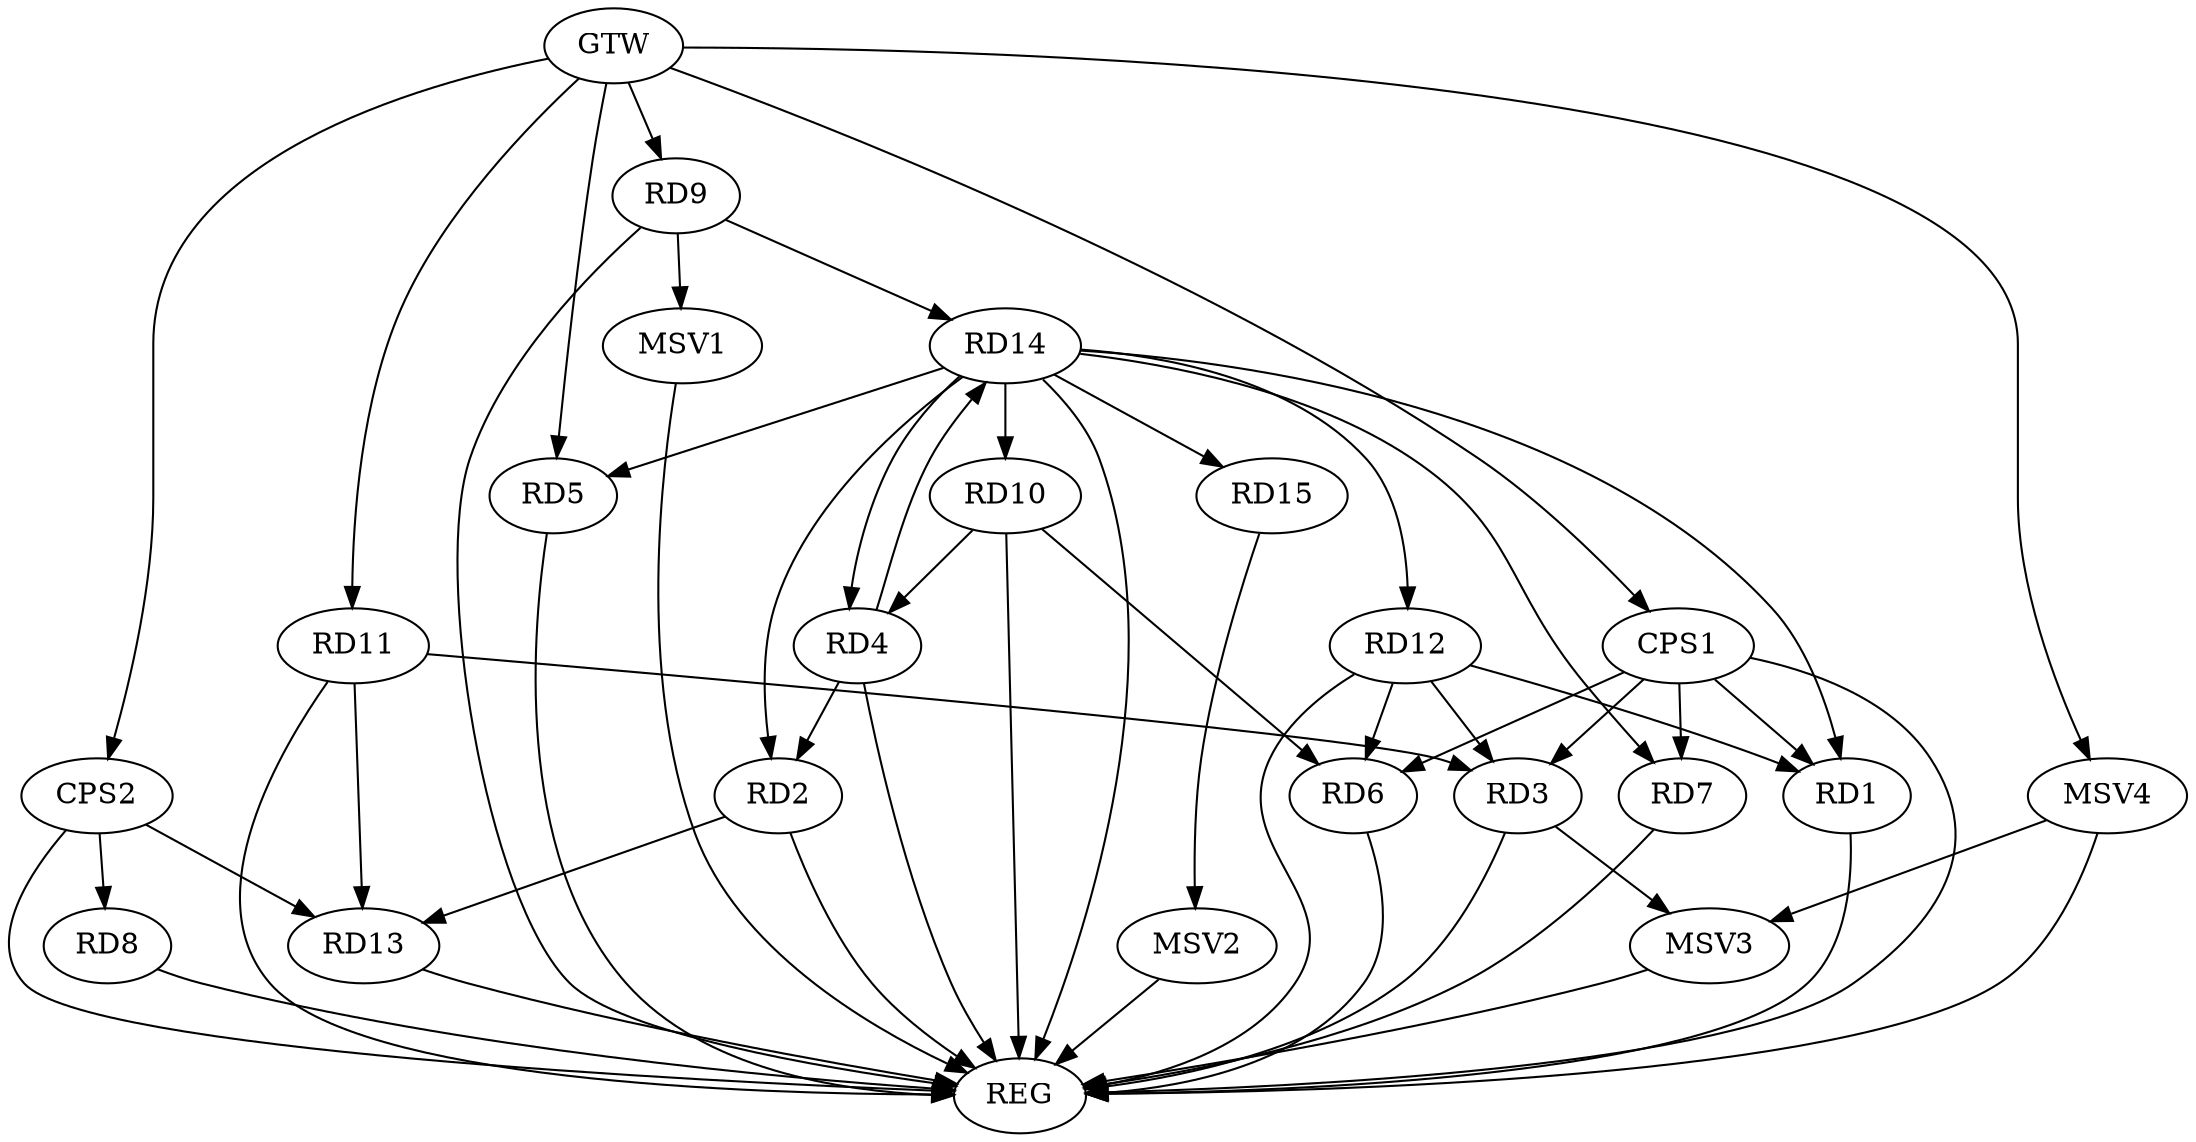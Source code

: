 strict digraph G {
  RD1 [ label="RD1" ];
  RD2 [ label="RD2" ];
  RD3 [ label="RD3" ];
  RD4 [ label="RD4" ];
  RD5 [ label="RD5" ];
  RD6 [ label="RD6" ];
  RD7 [ label="RD7" ];
  RD8 [ label="RD8" ];
  RD9 [ label="RD9" ];
  RD10 [ label="RD10" ];
  RD11 [ label="RD11" ];
  RD12 [ label="RD12" ];
  RD13 [ label="RD13" ];
  RD14 [ label="RD14" ];
  RD15 [ label="RD15" ];
  CPS1 [ label="CPS1" ];
  CPS2 [ label="CPS2" ];
  GTW [ label="GTW" ];
  REG [ label="REG" ];
  MSV1 [ label="MSV1" ];
  MSV2 [ label="MSV2" ];
  MSV3 [ label="MSV3" ];
  MSV4 [ label="MSV4" ];
  RD12 -> RD1;
  RD14 -> RD1;
  RD4 -> RD2;
  RD2 -> RD13;
  RD14 -> RD2;
  RD11 -> RD3;
  RD12 -> RD3;
  RD10 -> RD4;
  RD4 -> RD14;
  RD14 -> RD4;
  RD10 -> RD6;
  RD12 -> RD6;
  RD9 -> RD14;
  RD14 -> RD10;
  RD11 -> RD13;
  RD14 -> RD12;
  CPS1 -> RD1;
  CPS1 -> RD3;
  CPS1 -> RD6;
  CPS1 -> RD7;
  CPS2 -> RD8;
  CPS2 -> RD13;
  GTW -> RD5;
  GTW -> RD9;
  GTW -> RD11;
  GTW -> CPS1;
  GTW -> CPS2;
  RD1 -> REG;
  RD2 -> REG;
  RD3 -> REG;
  RD4 -> REG;
  RD5 -> REG;
  RD6 -> REG;
  RD7 -> REG;
  RD8 -> REG;
  RD9 -> REG;
  RD10 -> REG;
  RD11 -> REG;
  RD12 -> REG;
  RD13 -> REG;
  RD14 -> REG;
  CPS1 -> REG;
  CPS2 -> REG;
  RD14 -> RD5;
  RD14 -> RD7;
  RD14 -> RD15;
  RD9 -> MSV1;
  MSV1 -> REG;
  RD15 -> MSV2;
  MSV2 -> REG;
  RD3 -> MSV3;
  MSV3 -> REG;
  MSV4 -> MSV3;
  GTW -> MSV4;
  MSV4 -> REG;
}
